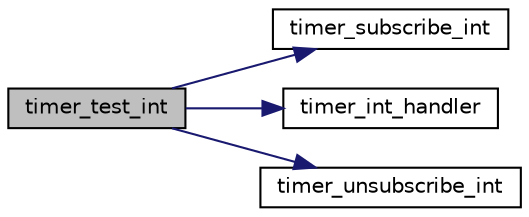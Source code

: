digraph "timer_test_int"
{
  edge [fontname="Helvetica",fontsize="10",labelfontname="Helvetica",labelfontsize="10"];
  node [fontname="Helvetica",fontsize="10",shape=record];
  rankdir="LR";
  Node23 [label="timer_test_int",height=0.2,width=0.4,color="black", fillcolor="grey75", style="filled", fontcolor="black"];
  Node23 -> Node24 [color="midnightblue",fontsize="10",style="solid",fontname="Helvetica"];
  Node24 [label="timer_subscribe_int",height=0.2,width=0.4,color="black", fillcolor="white", style="filled",URL="$group__timer.html#ga4c5d9f47323eda494cfd826f6d62eec9",tooltip="Subscribes and enables Timer 0 interrupts. "];
  Node23 -> Node25 [color="midnightblue",fontsize="10",style="solid",fontname="Helvetica"];
  Node25 [label="timer_int_handler",height=0.2,width=0.4,color="black", fillcolor="white", style="filled",URL="$group__timer.html#ga10fc9c867b15c7da6649311c9987cd17",tooltip="Timer 0 interrupt handler. "];
  Node23 -> Node26 [color="midnightblue",fontsize="10",style="solid",fontname="Helvetica"];
  Node26 [label="timer_unsubscribe_int",height=0.2,width=0.4,color="black", fillcolor="white", style="filled",URL="$group__timer.html#gab9eea51549744bca5c5c923b388bb4ee",tooltip="Unsubscribes Timer 0 interrupts. "];
}

